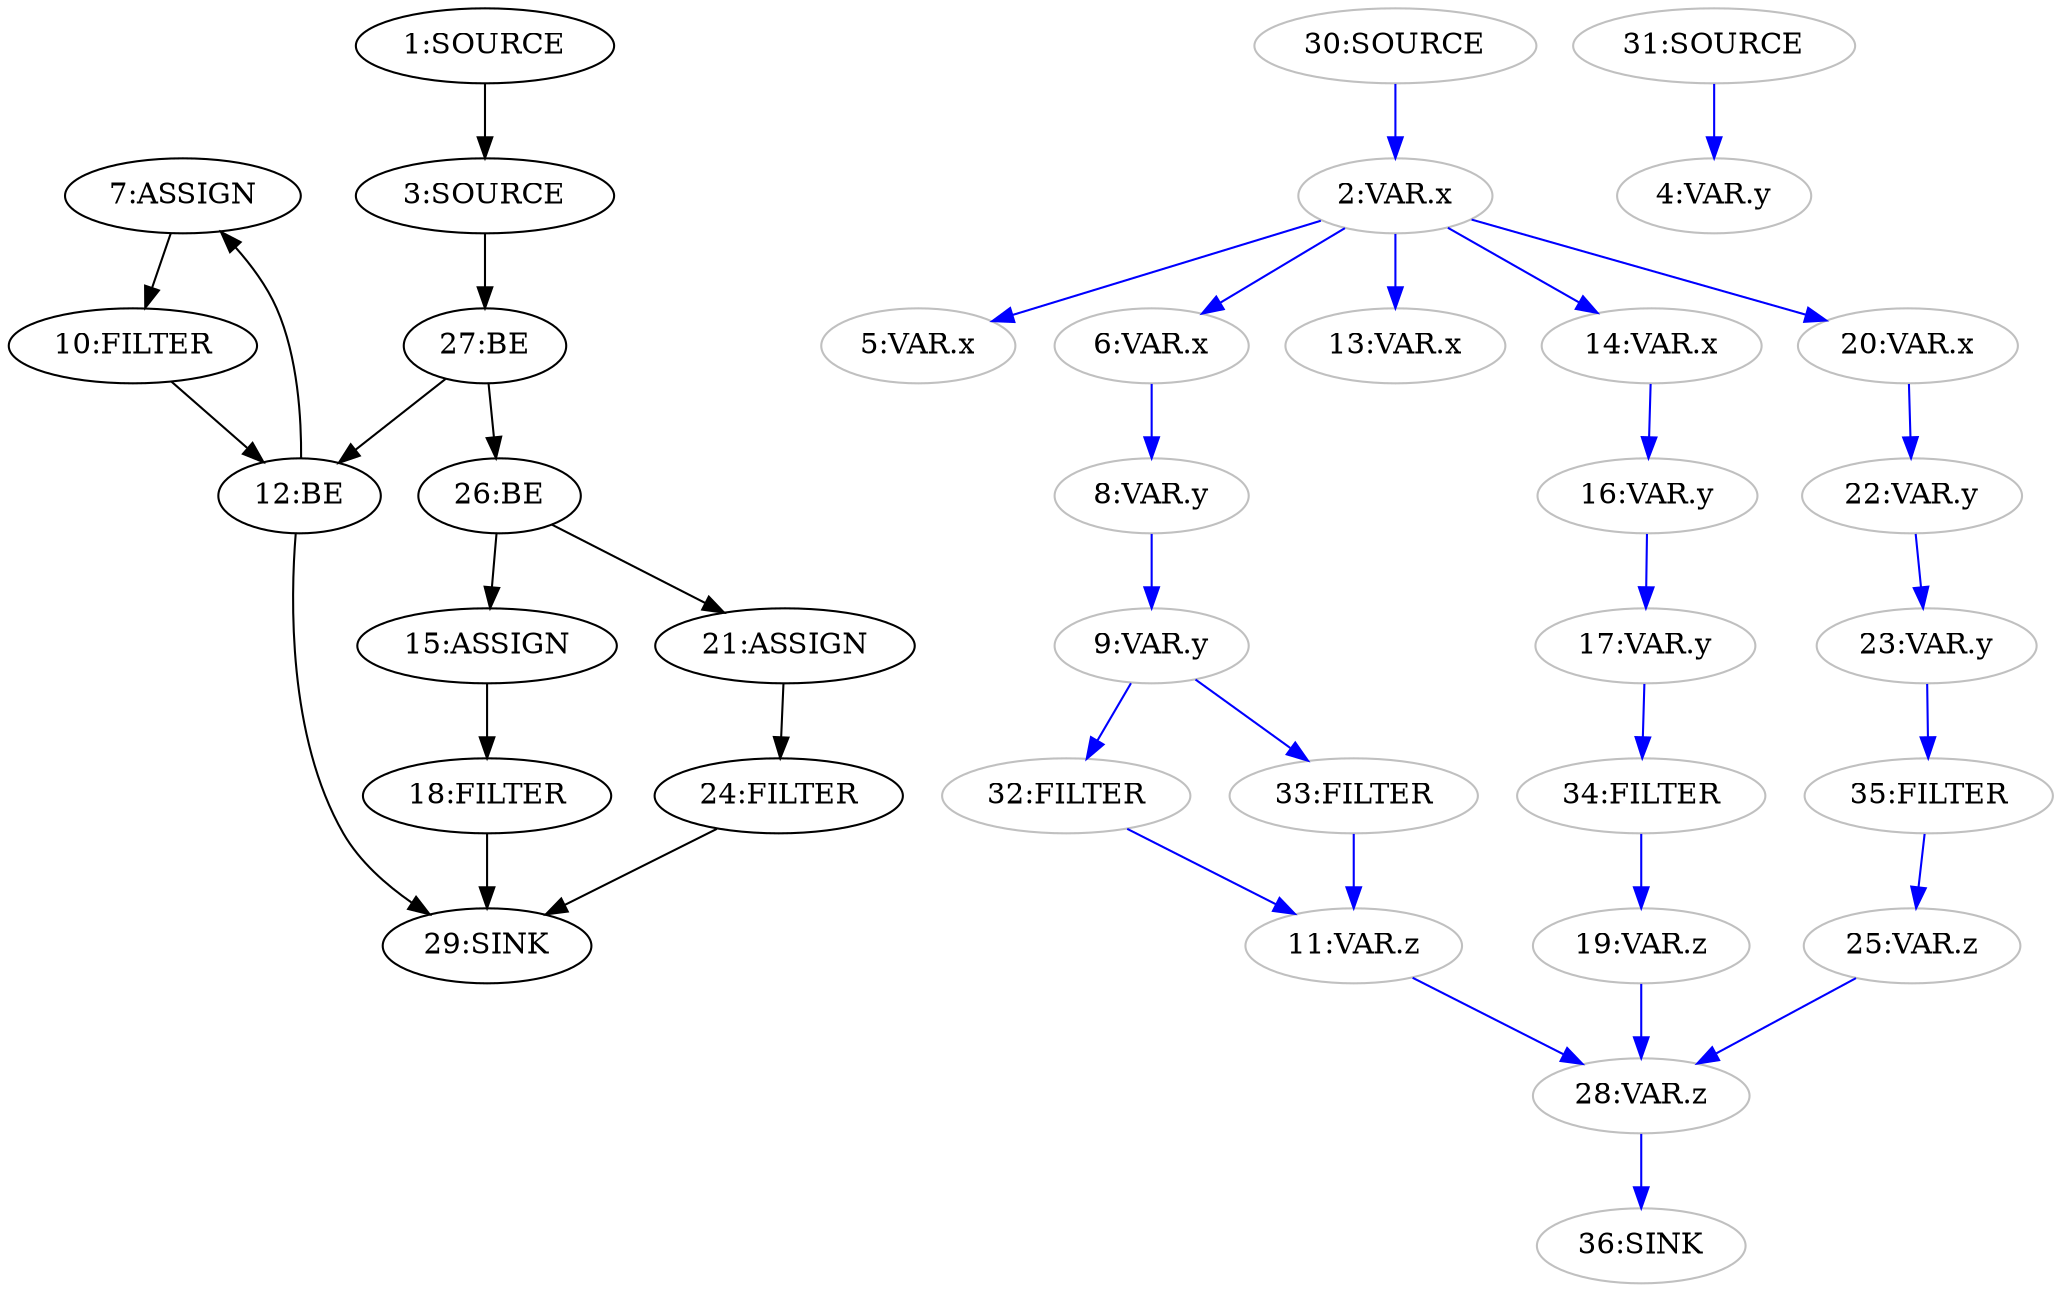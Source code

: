 digraph {
  n7 [label="7:ASSIGN"];
  n15 [label="15:ASSIGN"];
  n21 [label="21:ASSIGN"];
  n12 [label="12:BE"];
  n27 [label="27:BE"];
  n26 [label="26:BE"];
  n10 [label="10:FILTER"];
  n18 [label="18:FILTER"];
  n24 [label="24:FILTER"];
  n1 [label="1:SOURCE"];
  n3 [label="3:SOURCE"];
  n29 [label="29:SINK"];
  n2 [label="2:VAR.x" color="grey"];
  n4 [label="4:VAR.y" color="grey"];
  n5 [label="5:VAR.x" color="grey"];
  n6 [label="6:VAR.x" color="grey"];
  n8 [label="8:VAR.y" color="grey"];
  n9 [label="9:VAR.y" color="grey"];
  n11 [label="11:VAR.z" color="grey"];
  n13 [label="13:VAR.x" color="grey"];
  n14 [label="14:VAR.x" color="grey"];
  n16 [label="16:VAR.y" color="grey"];
  n17 [label="17:VAR.y" color="grey"];
  n19 [label="19:VAR.z" color="grey"];
  n20 [label="20:VAR.x" color="grey"];
  n22 [label="22:VAR.y" color="grey"];
  n23 [label="23:VAR.y" color="grey"];
  n25 [label="25:VAR.z" color="grey"];
  n28 [label="28:VAR.z" color="grey"];
  n30 [label="30:SOURCE" color="grey"];
  n31 [label="31:SOURCE" color="grey"];
  n32 [label="32:FILTER" color="grey"];
  n33 [label="33:FILTER" color="grey"];
  n34 [label="34:FILTER" color="grey"];
  n35 [label="35:FILTER" color="grey"];
  n36 [label="36:SINK" color="grey"];
  n1 -> n3 [color="black"];
  n3 -> n27 [color="black"];
  n7 -> n10 [color="black"];
  n10 -> n12 [color="black"];
  n12 -> n7 [color="black"];
  n12 -> n29 [color="black"];
  n15 -> n18 [color="black"];
  n18 -> n29 [color="black"];
  n21 -> n24 [color="black"];
  n24 -> n29 [color="black"];
  n26 -> n15 [color="black"];
  n26 -> n21 [color="black"];
  n27 -> n12 [color="black"];
  n27 -> n26 [color="black"];
  n2 -> n5 [color="blue"];
  n2 -> n6 [color="blue"];
  n2 -> n13 [color="blue"];
  n2 -> n14 [color="blue"];
  n2 -> n20 [color="blue"];
  n6 -> n8 [color="blue"];
  n8 -> n9 [color="blue"];
  n9 -> n32 [color="blue"];
  n9 -> n33 [color="blue"];
  n11 -> n28 [color="blue"];
  n14 -> n16 [color="blue"];
  n16 -> n17 [color="blue"];
  n17 -> n34 [color="blue"];
  n19 -> n28 [color="blue"];
  n20 -> n22 [color="blue"];
  n22 -> n23 [color="blue"];
  n23 -> n35 [color="blue"];
  n25 -> n28 [color="blue"];
  n28 -> n36 [color="blue"];
  n30 -> n2 [color="blue"];
  n31 -> n4 [color="blue"];
  n32 -> n11 [color="blue"];
  n33 -> n11 [color="blue"];
  n34 -> n19 [color="blue"];
  n35 -> n25 [color="blue"];
}
